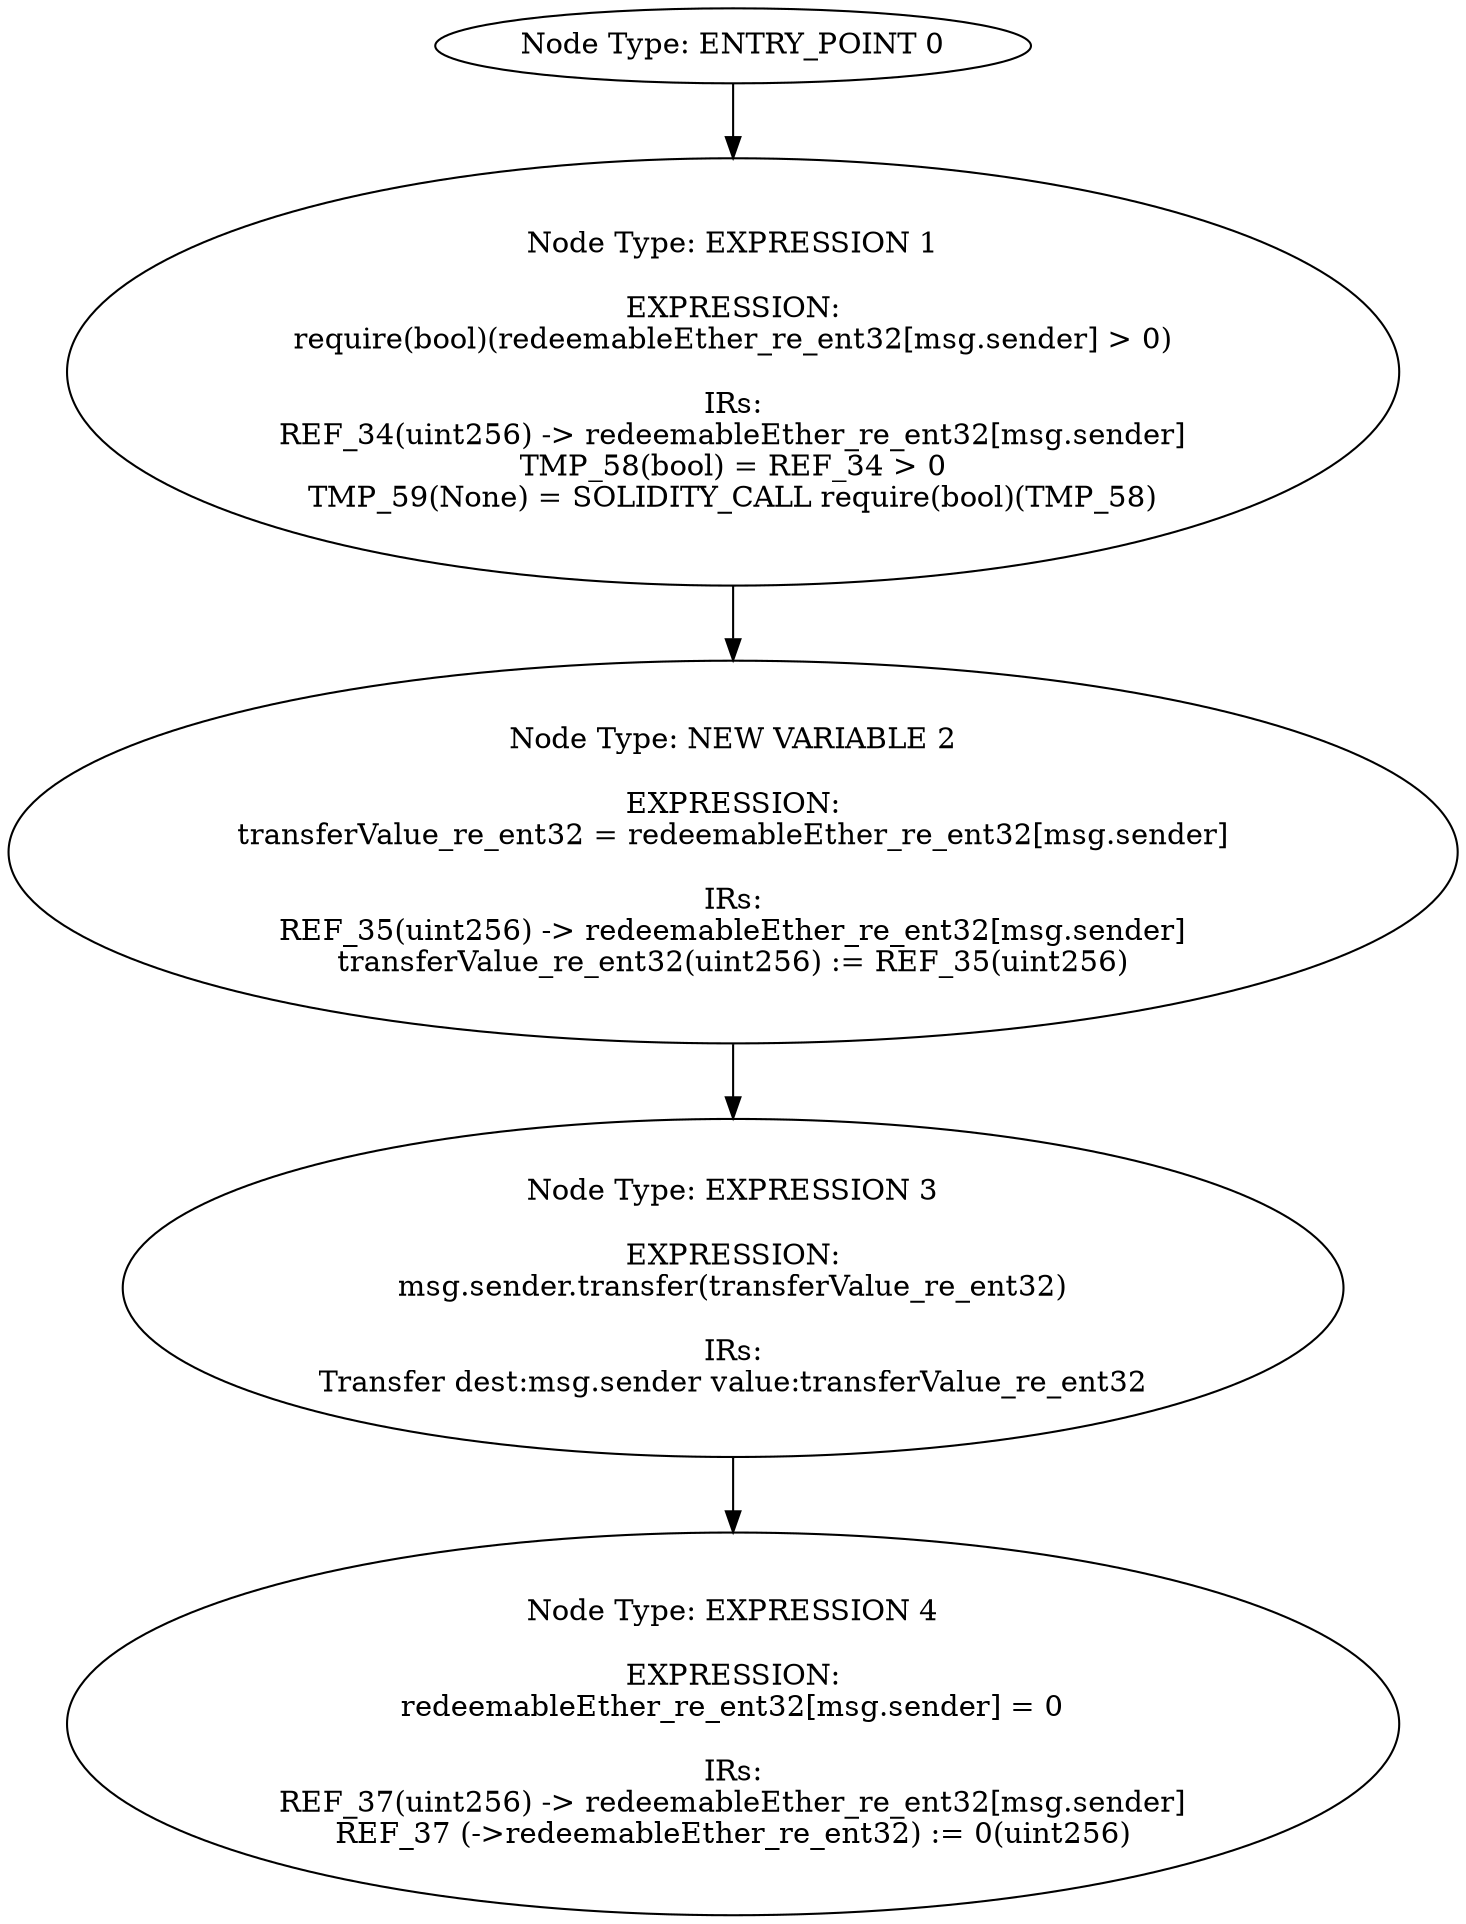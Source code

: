 digraph{
0[label="Node Type: ENTRY_POINT 0
"];
0->1;
1[label="Node Type: EXPRESSION 1

EXPRESSION:
require(bool)(redeemableEther_re_ent32[msg.sender] > 0)

IRs:
REF_34(uint256) -> redeemableEther_re_ent32[msg.sender]
TMP_58(bool) = REF_34 > 0
TMP_59(None) = SOLIDITY_CALL require(bool)(TMP_58)"];
1->2;
2[label="Node Type: NEW VARIABLE 2

EXPRESSION:
transferValue_re_ent32 = redeemableEther_re_ent32[msg.sender]

IRs:
REF_35(uint256) -> redeemableEther_re_ent32[msg.sender]
transferValue_re_ent32(uint256) := REF_35(uint256)"];
2->3;
3[label="Node Type: EXPRESSION 3

EXPRESSION:
msg.sender.transfer(transferValue_re_ent32)

IRs:
Transfer dest:msg.sender value:transferValue_re_ent32"];
3->4;
4[label="Node Type: EXPRESSION 4

EXPRESSION:
redeemableEther_re_ent32[msg.sender] = 0

IRs:
REF_37(uint256) -> redeemableEther_re_ent32[msg.sender]
REF_37 (->redeemableEther_re_ent32) := 0(uint256)"];
}

